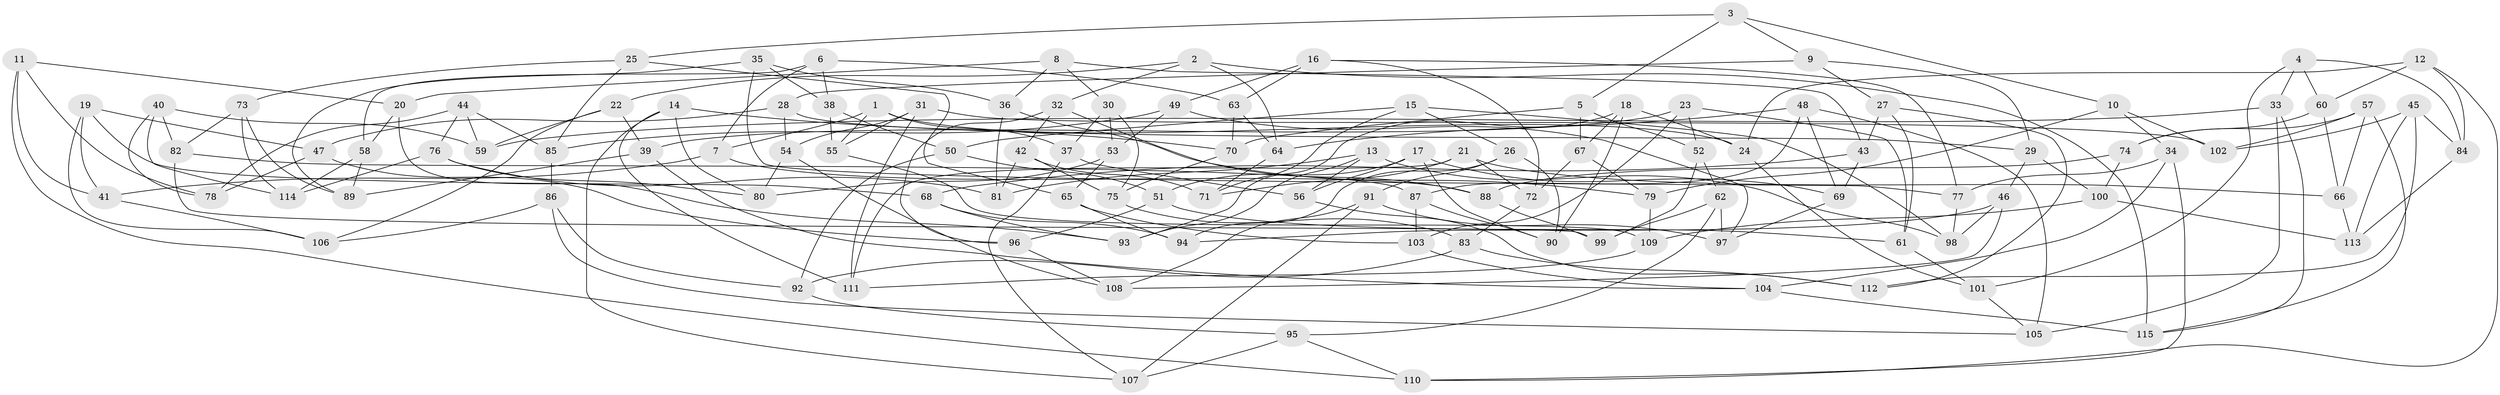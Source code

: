 // Generated by graph-tools (version 1.1) at 2025/02/03/09/25 03:02:59]
// undirected, 115 vertices, 230 edges
graph export_dot {
graph [start="1"]
  node [color=gray90,style=filled];
  1;
  2;
  3;
  4;
  5;
  6;
  7;
  8;
  9;
  10;
  11;
  12;
  13;
  14;
  15;
  16;
  17;
  18;
  19;
  20;
  21;
  22;
  23;
  24;
  25;
  26;
  27;
  28;
  29;
  30;
  31;
  32;
  33;
  34;
  35;
  36;
  37;
  38;
  39;
  40;
  41;
  42;
  43;
  44;
  45;
  46;
  47;
  48;
  49;
  50;
  51;
  52;
  53;
  54;
  55;
  56;
  57;
  58;
  59;
  60;
  61;
  62;
  63;
  64;
  65;
  66;
  67;
  68;
  69;
  70;
  71;
  72;
  73;
  74;
  75;
  76;
  77;
  78;
  79;
  80;
  81;
  82;
  83;
  84;
  85;
  86;
  87;
  88;
  89;
  90;
  91;
  92;
  93;
  94;
  95;
  96;
  97;
  98;
  99;
  100;
  101;
  102;
  103;
  104;
  105;
  106;
  107;
  108;
  109;
  110;
  111;
  112;
  113;
  114;
  115;
  1 -- 24;
  1 -- 55;
  1 -- 37;
  1 -- 7;
  2 -- 115;
  2 -- 22;
  2 -- 64;
  2 -- 32;
  3 -- 10;
  3 -- 5;
  3 -- 25;
  3 -- 9;
  4 -- 33;
  4 -- 101;
  4 -- 84;
  4 -- 60;
  5 -- 67;
  5 -- 70;
  5 -- 52;
  6 -- 58;
  6 -- 63;
  6 -- 38;
  6 -- 7;
  7 -- 88;
  7 -- 41;
  8 -- 43;
  8 -- 20;
  8 -- 30;
  8 -- 36;
  9 -- 27;
  9 -- 29;
  9 -- 28;
  10 -- 102;
  10 -- 79;
  10 -- 34;
  11 -- 110;
  11 -- 41;
  11 -- 20;
  11 -- 78;
  12 -- 84;
  12 -- 24;
  12 -- 60;
  12 -- 110;
  13 -- 81;
  13 -- 93;
  13 -- 98;
  13 -- 56;
  14 -- 107;
  14 -- 70;
  14 -- 80;
  14 -- 111;
  15 -- 50;
  15 -- 98;
  15 -- 71;
  15 -- 26;
  16 -- 72;
  16 -- 63;
  16 -- 77;
  16 -- 49;
  17 -- 69;
  17 -- 56;
  17 -- 90;
  17 -- 51;
  18 -- 90;
  18 -- 93;
  18 -- 67;
  18 -- 24;
  19 -- 47;
  19 -- 41;
  19 -- 106;
  19 -- 68;
  20 -- 58;
  20 -- 93;
  21 -- 66;
  21 -- 71;
  21 -- 111;
  21 -- 72;
  22 -- 106;
  22 -- 59;
  22 -- 39;
  23 -- 61;
  23 -- 103;
  23 -- 52;
  23 -- 39;
  24 -- 101;
  25 -- 73;
  25 -- 85;
  25 -- 65;
  26 -- 94;
  26 -- 91;
  26 -- 90;
  27 -- 43;
  27 -- 61;
  27 -- 112;
  28 -- 47;
  28 -- 29;
  28 -- 54;
  29 -- 46;
  29 -- 100;
  30 -- 53;
  30 -- 37;
  30 -- 75;
  31 -- 55;
  31 -- 102;
  31 -- 54;
  31 -- 111;
  32 -- 88;
  32 -- 96;
  32 -- 42;
  33 -- 59;
  33 -- 105;
  33 -- 115;
  34 -- 77;
  34 -- 110;
  34 -- 104;
  35 -- 77;
  35 -- 38;
  35 -- 89;
  35 -- 36;
  36 -- 81;
  36 -- 79;
  37 -- 56;
  37 -- 107;
  38 -- 50;
  38 -- 55;
  39 -- 104;
  39 -- 89;
  40 -- 114;
  40 -- 59;
  40 -- 78;
  40 -- 82;
  41 -- 106;
  42 -- 75;
  42 -- 71;
  42 -- 81;
  43 -- 68;
  43 -- 69;
  44 -- 59;
  44 -- 78;
  44 -- 76;
  44 -- 85;
  45 -- 84;
  45 -- 113;
  45 -- 112;
  45 -- 102;
  46 -- 108;
  46 -- 98;
  46 -- 94;
  47 -- 78;
  47 -- 96;
  48 -- 87;
  48 -- 64;
  48 -- 105;
  48 -- 69;
  49 -- 97;
  49 -- 53;
  49 -- 85;
  50 -- 92;
  50 -- 51;
  51 -- 61;
  51 -- 96;
  52 -- 99;
  52 -- 62;
  53 -- 80;
  53 -- 65;
  54 -- 80;
  54 -- 108;
  55 -- 109;
  56 -- 112;
  57 -- 74;
  57 -- 66;
  57 -- 102;
  57 -- 115;
  58 -- 89;
  58 -- 114;
  60 -- 74;
  60 -- 66;
  61 -- 101;
  62 -- 99;
  62 -- 95;
  62 -- 97;
  63 -- 64;
  63 -- 70;
  64 -- 71;
  65 -- 94;
  65 -- 103;
  66 -- 113;
  67 -- 79;
  67 -- 72;
  68 -- 94;
  68 -- 93;
  69 -- 97;
  70 -- 75;
  72 -- 83;
  73 -- 114;
  73 -- 89;
  73 -- 82;
  74 -- 100;
  74 -- 88;
  75 -- 83;
  76 -- 81;
  76 -- 80;
  76 -- 114;
  77 -- 98;
  79 -- 109;
  82 -- 99;
  82 -- 87;
  83 -- 112;
  83 -- 92;
  84 -- 113;
  85 -- 86;
  86 -- 106;
  86 -- 92;
  86 -- 105;
  87 -- 90;
  87 -- 103;
  88 -- 99;
  91 -- 107;
  91 -- 97;
  91 -- 108;
  92 -- 95;
  95 -- 110;
  95 -- 107;
  96 -- 108;
  100 -- 109;
  100 -- 113;
  101 -- 105;
  103 -- 104;
  104 -- 115;
  109 -- 111;
}
